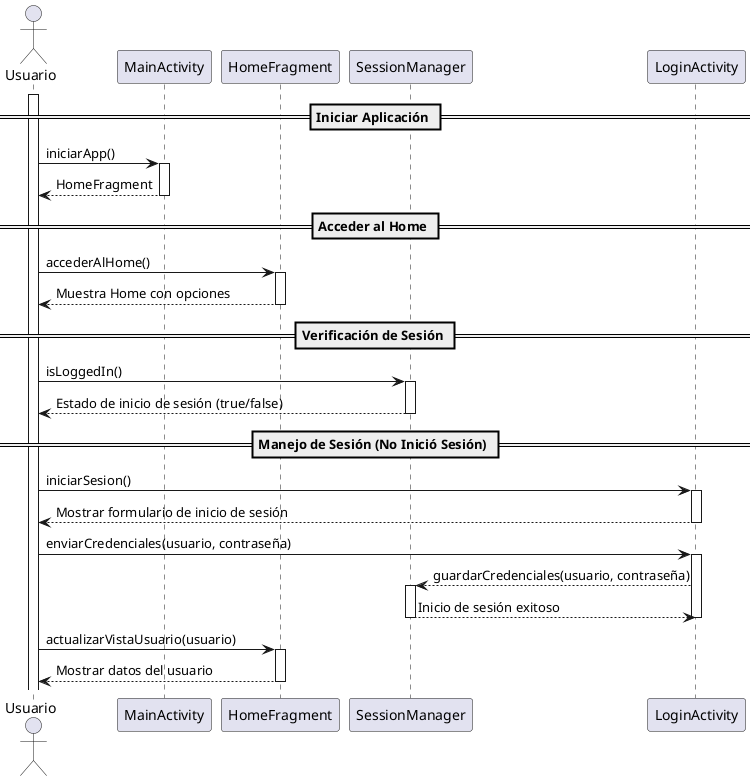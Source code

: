 @startuml
actor Usuario as user

activate user

== Iniciar Aplicación ==
user -> MainActivity: iniciarApp()
activate MainActivity
MainActivity --> user: HomeFragment
deactivate MainActivity

== Acceder al Home ==
user -> HomeFragment: accederAlHome()
activate HomeFragment
HomeFragment --> user: Muestra Home con opciones
deactivate HomeFragment

== Verificación de Sesión ==
user -> SessionManager: isLoggedIn()
activate SessionManager
SessionManager --> user: Estado de inicio de sesión (true/false)
deactivate SessionManager

== Manejo de Sesión (No Inició Sesión) ==
user -> LoginActivity: iniciarSesion()
activate LoginActivity
LoginActivity --> user: Mostrar formulario de inicio de sesión
deactivate LoginActivity

user -> LoginActivity: enviarCredenciales(usuario, contraseña)
activate LoginActivity
LoginActivity --> SessionManager: guardarCredenciales(usuario, contraseña)
activate SessionManager
SessionManager --> LoginActivity: Inicio de sesión exitoso
deactivate SessionManager
deactivate LoginActivity

user -> HomeFragment: actualizarVistaUsuario(usuario)
activate HomeFragment
HomeFragment --> user: Mostrar datos del usuario
deactivate HomeFragment
@enduml